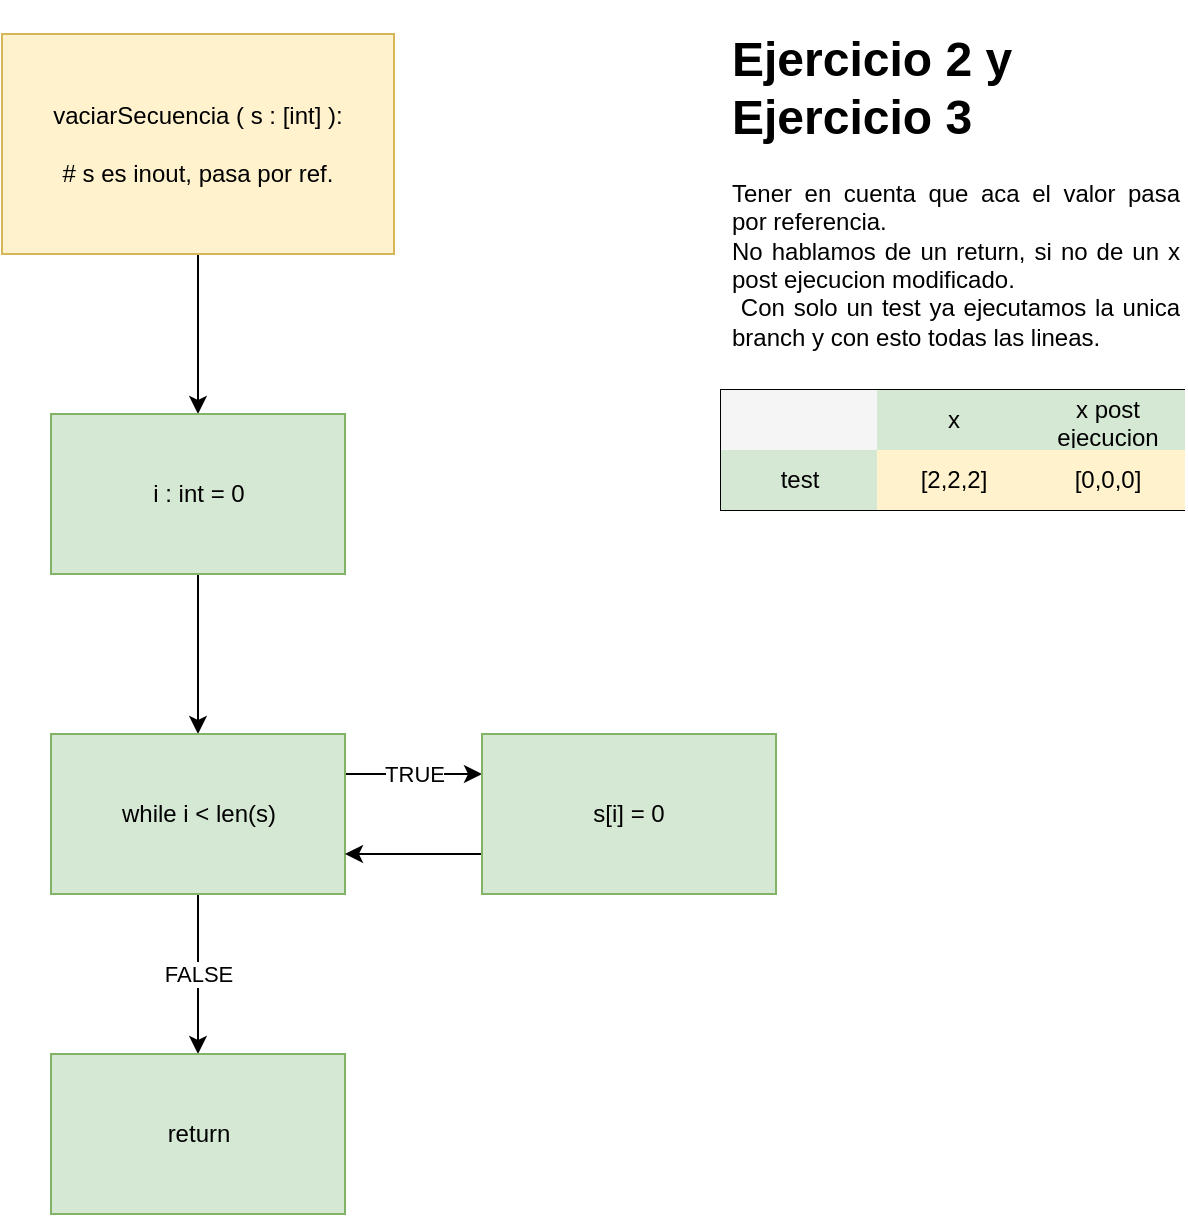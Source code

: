 <mxfile version="21.2.8" type="device">
  <diagram id="C5RBs43oDa-KdzZeNtuy" name="Page-1">
    <mxGraphModel dx="462" dy="822" grid="1" gridSize="10" guides="1" tooltips="1" connect="1" arrows="1" fold="1" page="1" pageScale="1" pageWidth="827" pageHeight="1169" math="0" shadow="0">
      <root>
        <mxCell id="WIyWlLk6GJQsqaUBKTNV-0" />
        <mxCell id="WIyWlLk6GJQsqaUBKTNV-1" parent="WIyWlLk6GJQsqaUBKTNV-0" />
        <mxCell id="10mmyBgG_08Fz78tV2np-2" value="" style="edgeStyle=orthogonalEdgeStyle;rounded=0;orthogonalLoop=1;jettySize=auto;html=1;" edge="1" parent="WIyWlLk6GJQsqaUBKTNV-1" source="10mmyBgG_08Fz78tV2np-0" target="10mmyBgG_08Fz78tV2np-1">
          <mxGeometry relative="1" as="geometry" />
        </mxCell>
        <mxCell id="10mmyBgG_08Fz78tV2np-0" value="vaciarSecuencia ( s : [int] ):&lt;br&gt;&lt;br&gt;# s es inout, pasa por ref." style="rounded=0;whiteSpace=wrap;html=1;fillColor=#fff2cc;strokeColor=#d6b656;" vertex="1" parent="WIyWlLk6GJQsqaUBKTNV-1">
          <mxGeometry x="159" y="92" width="196" height="110" as="geometry" />
        </mxCell>
        <mxCell id="10mmyBgG_08Fz78tV2np-4" value="" style="edgeStyle=orthogonalEdgeStyle;rounded=0;orthogonalLoop=1;jettySize=auto;html=1;" edge="1" parent="WIyWlLk6GJQsqaUBKTNV-1" source="10mmyBgG_08Fz78tV2np-1" target="10mmyBgG_08Fz78tV2np-3">
          <mxGeometry relative="1" as="geometry" />
        </mxCell>
        <mxCell id="10mmyBgG_08Fz78tV2np-1" value="i : int = 0" style="rounded=0;whiteSpace=wrap;html=1;fillColor=#d5e8d4;strokeColor=#82b366;" vertex="1" parent="WIyWlLk6GJQsqaUBKTNV-1">
          <mxGeometry x="183.5" y="282" width="147" height="80" as="geometry" />
        </mxCell>
        <mxCell id="10mmyBgG_08Fz78tV2np-6" value="FALSE" style="edgeStyle=orthogonalEdgeStyle;rounded=0;orthogonalLoop=1;jettySize=auto;html=1;" edge="1" parent="WIyWlLk6GJQsqaUBKTNV-1" source="10mmyBgG_08Fz78tV2np-3" target="10mmyBgG_08Fz78tV2np-5">
          <mxGeometry relative="1" as="geometry" />
        </mxCell>
        <mxCell id="10mmyBgG_08Fz78tV2np-10" value="TRUE" style="edgeStyle=orthogonalEdgeStyle;rounded=0;orthogonalLoop=1;jettySize=auto;html=1;exitX=1;exitY=0.25;exitDx=0;exitDy=0;entryX=0;entryY=0.25;entryDx=0;entryDy=0;" edge="1" parent="WIyWlLk6GJQsqaUBKTNV-1" source="10mmyBgG_08Fz78tV2np-3" target="10mmyBgG_08Fz78tV2np-7">
          <mxGeometry relative="1" as="geometry" />
        </mxCell>
        <mxCell id="10mmyBgG_08Fz78tV2np-3" value="while i &amp;lt; len(s)" style="rounded=0;whiteSpace=wrap;html=1;fillColor=#d5e8d4;strokeColor=#82b366;" vertex="1" parent="WIyWlLk6GJQsqaUBKTNV-1">
          <mxGeometry x="183.5" y="442" width="147" height="80" as="geometry" />
        </mxCell>
        <mxCell id="10mmyBgG_08Fz78tV2np-5" value="return" style="rounded=0;whiteSpace=wrap;html=1;fillColor=#d5e8d4;strokeColor=#82b366;" vertex="1" parent="WIyWlLk6GJQsqaUBKTNV-1">
          <mxGeometry x="183.5" y="602" width="147" height="80" as="geometry" />
        </mxCell>
        <mxCell id="10mmyBgG_08Fz78tV2np-12" style="edgeStyle=orthogonalEdgeStyle;rounded=0;orthogonalLoop=1;jettySize=auto;html=1;exitX=0;exitY=0.75;exitDx=0;exitDy=0;entryX=1;entryY=0.75;entryDx=0;entryDy=0;" edge="1" parent="WIyWlLk6GJQsqaUBKTNV-1" source="10mmyBgG_08Fz78tV2np-7" target="10mmyBgG_08Fz78tV2np-3">
          <mxGeometry relative="1" as="geometry" />
        </mxCell>
        <mxCell id="10mmyBgG_08Fz78tV2np-7" value="s[i] = 0" style="rounded=0;whiteSpace=wrap;html=1;fillColor=#d5e8d4;strokeColor=#82b366;" vertex="1" parent="WIyWlLk6GJQsqaUBKTNV-1">
          <mxGeometry x="399" y="442" width="147" height="80" as="geometry" />
        </mxCell>
        <mxCell id="10mmyBgG_08Fz78tV2np-14" value="&lt;h1&gt;Ejercicio 2 y&lt;br&gt;Ejercicio 3&lt;/h1&gt;&lt;div&gt;&lt;div style=&quot;border-color: var(--border-color); text-align: justify;&quot;&gt;Tener en cuenta que aca el valor pasa por referencia.&lt;/div&gt;&lt;div style=&quot;border-color: var(--border-color); text-align: justify;&quot;&gt;&lt;span style=&quot;border-color: var(--border-color); background-color: initial;&quot;&gt;No hablamos de un return,&amp;nbsp;&lt;/span&gt;&lt;span style=&quot;border-color: var(--border-color); background-color: initial;&quot;&gt;si no de un x post ejecucion modificado.&lt;/span&gt;&lt;/div&gt;&lt;div style=&quot;border-color: var(--border-color); text-align: justify;&quot;&gt;&amp;nbsp;Con solo un test ya ejecutamos la unica branch y con esto todas las lineas.&lt;/div&gt;&lt;/div&gt;" style="text;html=1;strokeColor=none;fillColor=none;spacing=5;spacingTop=-20;whiteSpace=wrap;overflow=hidden;rounded=0;" vertex="1" parent="WIyWlLk6GJQsqaUBKTNV-1">
          <mxGeometry x="518.5" y="85" width="231.5" height="175" as="geometry" />
        </mxCell>
        <mxCell id="10mmyBgG_08Fz78tV2np-28" value="" style="shape=table;startSize=0;container=1;collapsible=0;childLayout=tableLayout;" vertex="1" parent="WIyWlLk6GJQsqaUBKTNV-1">
          <mxGeometry x="518.5" y="270" width="231.5" height="60" as="geometry" />
        </mxCell>
        <mxCell id="10mmyBgG_08Fz78tV2np-29" value="" style="shape=tableRow;horizontal=0;startSize=0;swimlaneHead=0;swimlaneBody=0;strokeColor=inherit;top=0;left=0;bottom=0;right=0;collapsible=0;dropTarget=0;fillColor=none;points=[[0,0.5],[1,0.5]];portConstraint=eastwest;" vertex="1" parent="10mmyBgG_08Fz78tV2np-28">
          <mxGeometry width="231.5" height="30" as="geometry" />
        </mxCell>
        <mxCell id="10mmyBgG_08Fz78tV2np-30" value="" style="shape=partialRectangle;html=1;whiteSpace=wrap;connectable=0;strokeColor=#666666;overflow=hidden;fillColor=#f5f5f5;top=0;left=0;bottom=0;right=0;pointerEvents=1;fontColor=#333333;" vertex="1" parent="10mmyBgG_08Fz78tV2np-29">
          <mxGeometry width="78" height="30" as="geometry">
            <mxRectangle width="78" height="30" as="alternateBounds" />
          </mxGeometry>
        </mxCell>
        <mxCell id="10mmyBgG_08Fz78tV2np-31" value="x" style="shape=partialRectangle;html=1;whiteSpace=wrap;connectable=0;strokeColor=#82b366;overflow=hidden;fillColor=#d5e8d4;top=0;left=0;bottom=0;right=0;pointerEvents=1;" vertex="1" parent="10mmyBgG_08Fz78tV2np-29">
          <mxGeometry x="78" width="76" height="30" as="geometry">
            <mxRectangle width="76" height="30" as="alternateBounds" />
          </mxGeometry>
        </mxCell>
        <mxCell id="10mmyBgG_08Fz78tV2np-32" value="x post ejecucion" style="shape=partialRectangle;html=1;whiteSpace=wrap;connectable=0;strokeColor=#82b366;overflow=hidden;fillColor=#d5e8d4;top=0;left=0;bottom=0;right=0;pointerEvents=1;" vertex="1" parent="10mmyBgG_08Fz78tV2np-29">
          <mxGeometry x="154" width="78" height="30" as="geometry">
            <mxRectangle width="78" height="30" as="alternateBounds" />
          </mxGeometry>
        </mxCell>
        <mxCell id="10mmyBgG_08Fz78tV2np-33" value="" style="shape=tableRow;horizontal=0;startSize=0;swimlaneHead=0;swimlaneBody=0;strokeColor=inherit;top=0;left=0;bottom=0;right=0;collapsible=0;dropTarget=0;fillColor=none;points=[[0,0.5],[1,0.5]];portConstraint=eastwest;" vertex="1" parent="10mmyBgG_08Fz78tV2np-28">
          <mxGeometry y="30" width="231.5" height="30" as="geometry" />
        </mxCell>
        <mxCell id="10mmyBgG_08Fz78tV2np-34" value="test" style="shape=partialRectangle;html=1;whiteSpace=wrap;connectable=0;strokeColor=#82b366;overflow=hidden;fillColor=#d5e8d4;top=0;left=0;bottom=0;right=0;pointerEvents=1;" vertex="1" parent="10mmyBgG_08Fz78tV2np-33">
          <mxGeometry width="78" height="30" as="geometry">
            <mxRectangle width="78" height="30" as="alternateBounds" />
          </mxGeometry>
        </mxCell>
        <mxCell id="10mmyBgG_08Fz78tV2np-35" value="[2,2,2]" style="shape=partialRectangle;html=1;whiteSpace=wrap;connectable=0;strokeColor=#d6b656;overflow=hidden;fillColor=#fff2cc;top=0;left=0;bottom=0;right=0;pointerEvents=1;" vertex="1" parent="10mmyBgG_08Fz78tV2np-33">
          <mxGeometry x="78" width="76" height="30" as="geometry">
            <mxRectangle width="76" height="30" as="alternateBounds" />
          </mxGeometry>
        </mxCell>
        <mxCell id="10mmyBgG_08Fz78tV2np-36" value="[0,0,0]" style="shape=partialRectangle;html=1;whiteSpace=wrap;connectable=0;strokeColor=#d6b656;overflow=hidden;fillColor=#fff2cc;top=0;left=0;bottom=0;right=0;pointerEvents=1;" vertex="1" parent="10mmyBgG_08Fz78tV2np-33">
          <mxGeometry x="154" width="78" height="30" as="geometry">
            <mxRectangle width="78" height="30" as="alternateBounds" />
          </mxGeometry>
        </mxCell>
      </root>
    </mxGraphModel>
  </diagram>
</mxfile>
